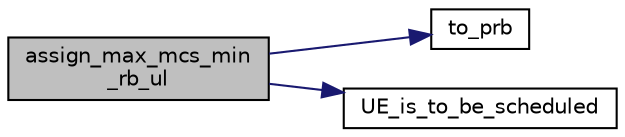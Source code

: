 digraph "assign_max_mcs_min_rb_ul"
{
 // LATEX_PDF_SIZE
  edge [fontname="Helvetica",fontsize="10",labelfontname="Helvetica",labelfontsize="10"];
  node [fontname="Helvetica",fontsize="10",shape=record];
  rankdir="LR";
  Node1 [label="assign_max_mcs_min\l_rb_ul",height=0.2,width=0.4,color="black", fillcolor="grey75", style="filled", fontcolor="black",tooltip=" "];
  Node1 -> Node2 [color="midnightblue",fontsize="10",style="solid",fontname="Helvetica"];
  Node2 [label="to_prb",height=0.2,width=0.4,color="black", fillcolor="white", style="filled",URL="$group____mac.html#ga2ecb220c8c3fc34274ba8838c3106240",tooltip=" "];
  Node1 -> Node3 [color="midnightblue",fontsize="10",style="solid",fontname="Helvetica"];
  Node3 [label="UE_is_to_be_scheduled",height=0.2,width=0.4,color="black", fillcolor="white", style="filled",URL="$group____mac.html#gaffec396556173680789dc663b96b1ca9",tooltip=" "];
}
